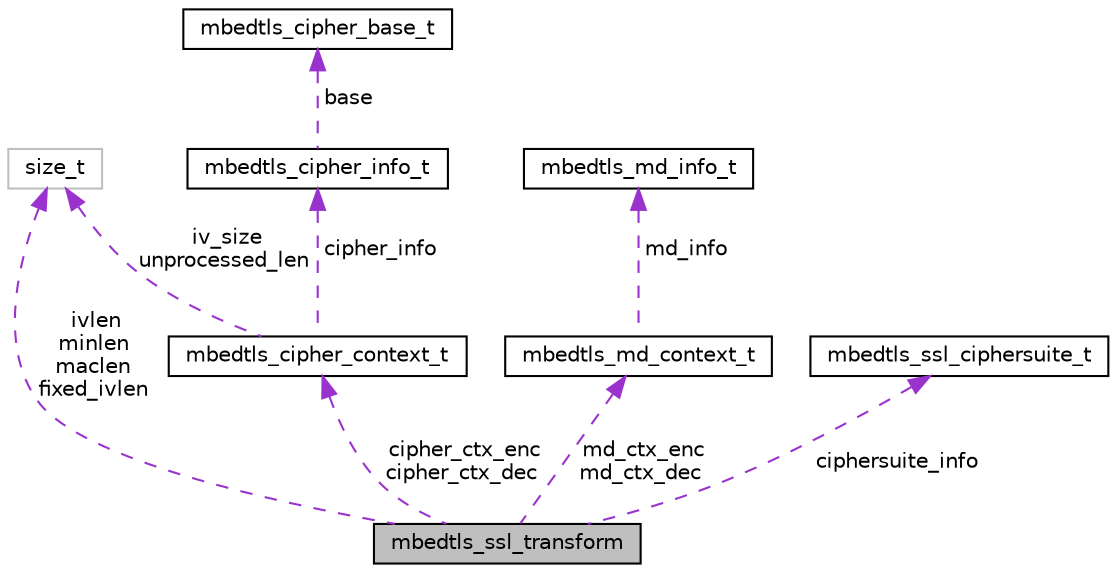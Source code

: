 digraph "mbedtls_ssl_transform"
{
  edge [fontname="Helvetica",fontsize="10",labelfontname="Helvetica",labelfontsize="10"];
  node [fontname="Helvetica",fontsize="10",shape=record];
  Node1 [label="mbedtls_ssl_transform",height=0.2,width=0.4,color="black", fillcolor="grey75", style="filled", fontcolor="black"];
  Node2 -> Node1 [dir="back",color="darkorchid3",fontsize="10",style="dashed",label=" cipher_ctx_enc\ncipher_ctx_dec" ,fontname="Helvetica"];
  Node2 [label="mbedtls_cipher_context_t",height=0.2,width=0.4,color="black", fillcolor="white", style="filled",URL="$structmbedtls__cipher__context__t.html"];
  Node3 -> Node2 [dir="back",color="darkorchid3",fontsize="10",style="dashed",label=" iv_size\nunprocessed_len" ,fontname="Helvetica"];
  Node3 [label="size_t",height=0.2,width=0.4,color="grey75", fillcolor="white", style="filled"];
  Node4 -> Node2 [dir="back",color="darkorchid3",fontsize="10",style="dashed",label=" cipher_info" ,fontname="Helvetica"];
  Node4 [label="mbedtls_cipher_info_t",height=0.2,width=0.4,color="black", fillcolor="white", style="filled",URL="$structmbedtls__cipher__info__t.html"];
  Node5 -> Node4 [dir="back",color="darkorchid3",fontsize="10",style="dashed",label=" base" ,fontname="Helvetica"];
  Node5 [label="mbedtls_cipher_base_t",height=0.2,width=0.4,color="black", fillcolor="white", style="filled",URL="$structmbedtls__cipher__base__t.html"];
  Node6 -> Node1 [dir="back",color="darkorchid3",fontsize="10",style="dashed",label=" md_ctx_enc\nmd_ctx_dec" ,fontname="Helvetica"];
  Node6 [label="mbedtls_md_context_t",height=0.2,width=0.4,color="black", fillcolor="white", style="filled",URL="$structmbedtls__md__context__t.html"];
  Node7 -> Node6 [dir="back",color="darkorchid3",fontsize="10",style="dashed",label=" md_info" ,fontname="Helvetica"];
  Node7 [label="mbedtls_md_info_t",height=0.2,width=0.4,color="black", fillcolor="white", style="filled",URL="$structmbedtls__md__info__t.html"];
  Node8 -> Node1 [dir="back",color="darkorchid3",fontsize="10",style="dashed",label=" ciphersuite_info" ,fontname="Helvetica"];
  Node8 [label="mbedtls_ssl_ciphersuite_t",height=0.2,width=0.4,color="black", fillcolor="white", style="filled",URL="$structmbedtls__ssl__ciphersuite__t.html",tooltip="This structure is used for storing ciphersuite information. "];
  Node3 -> Node1 [dir="back",color="darkorchid3",fontsize="10",style="dashed",label=" ivlen\nminlen\nmaclen\nfixed_ivlen" ,fontname="Helvetica"];
}
